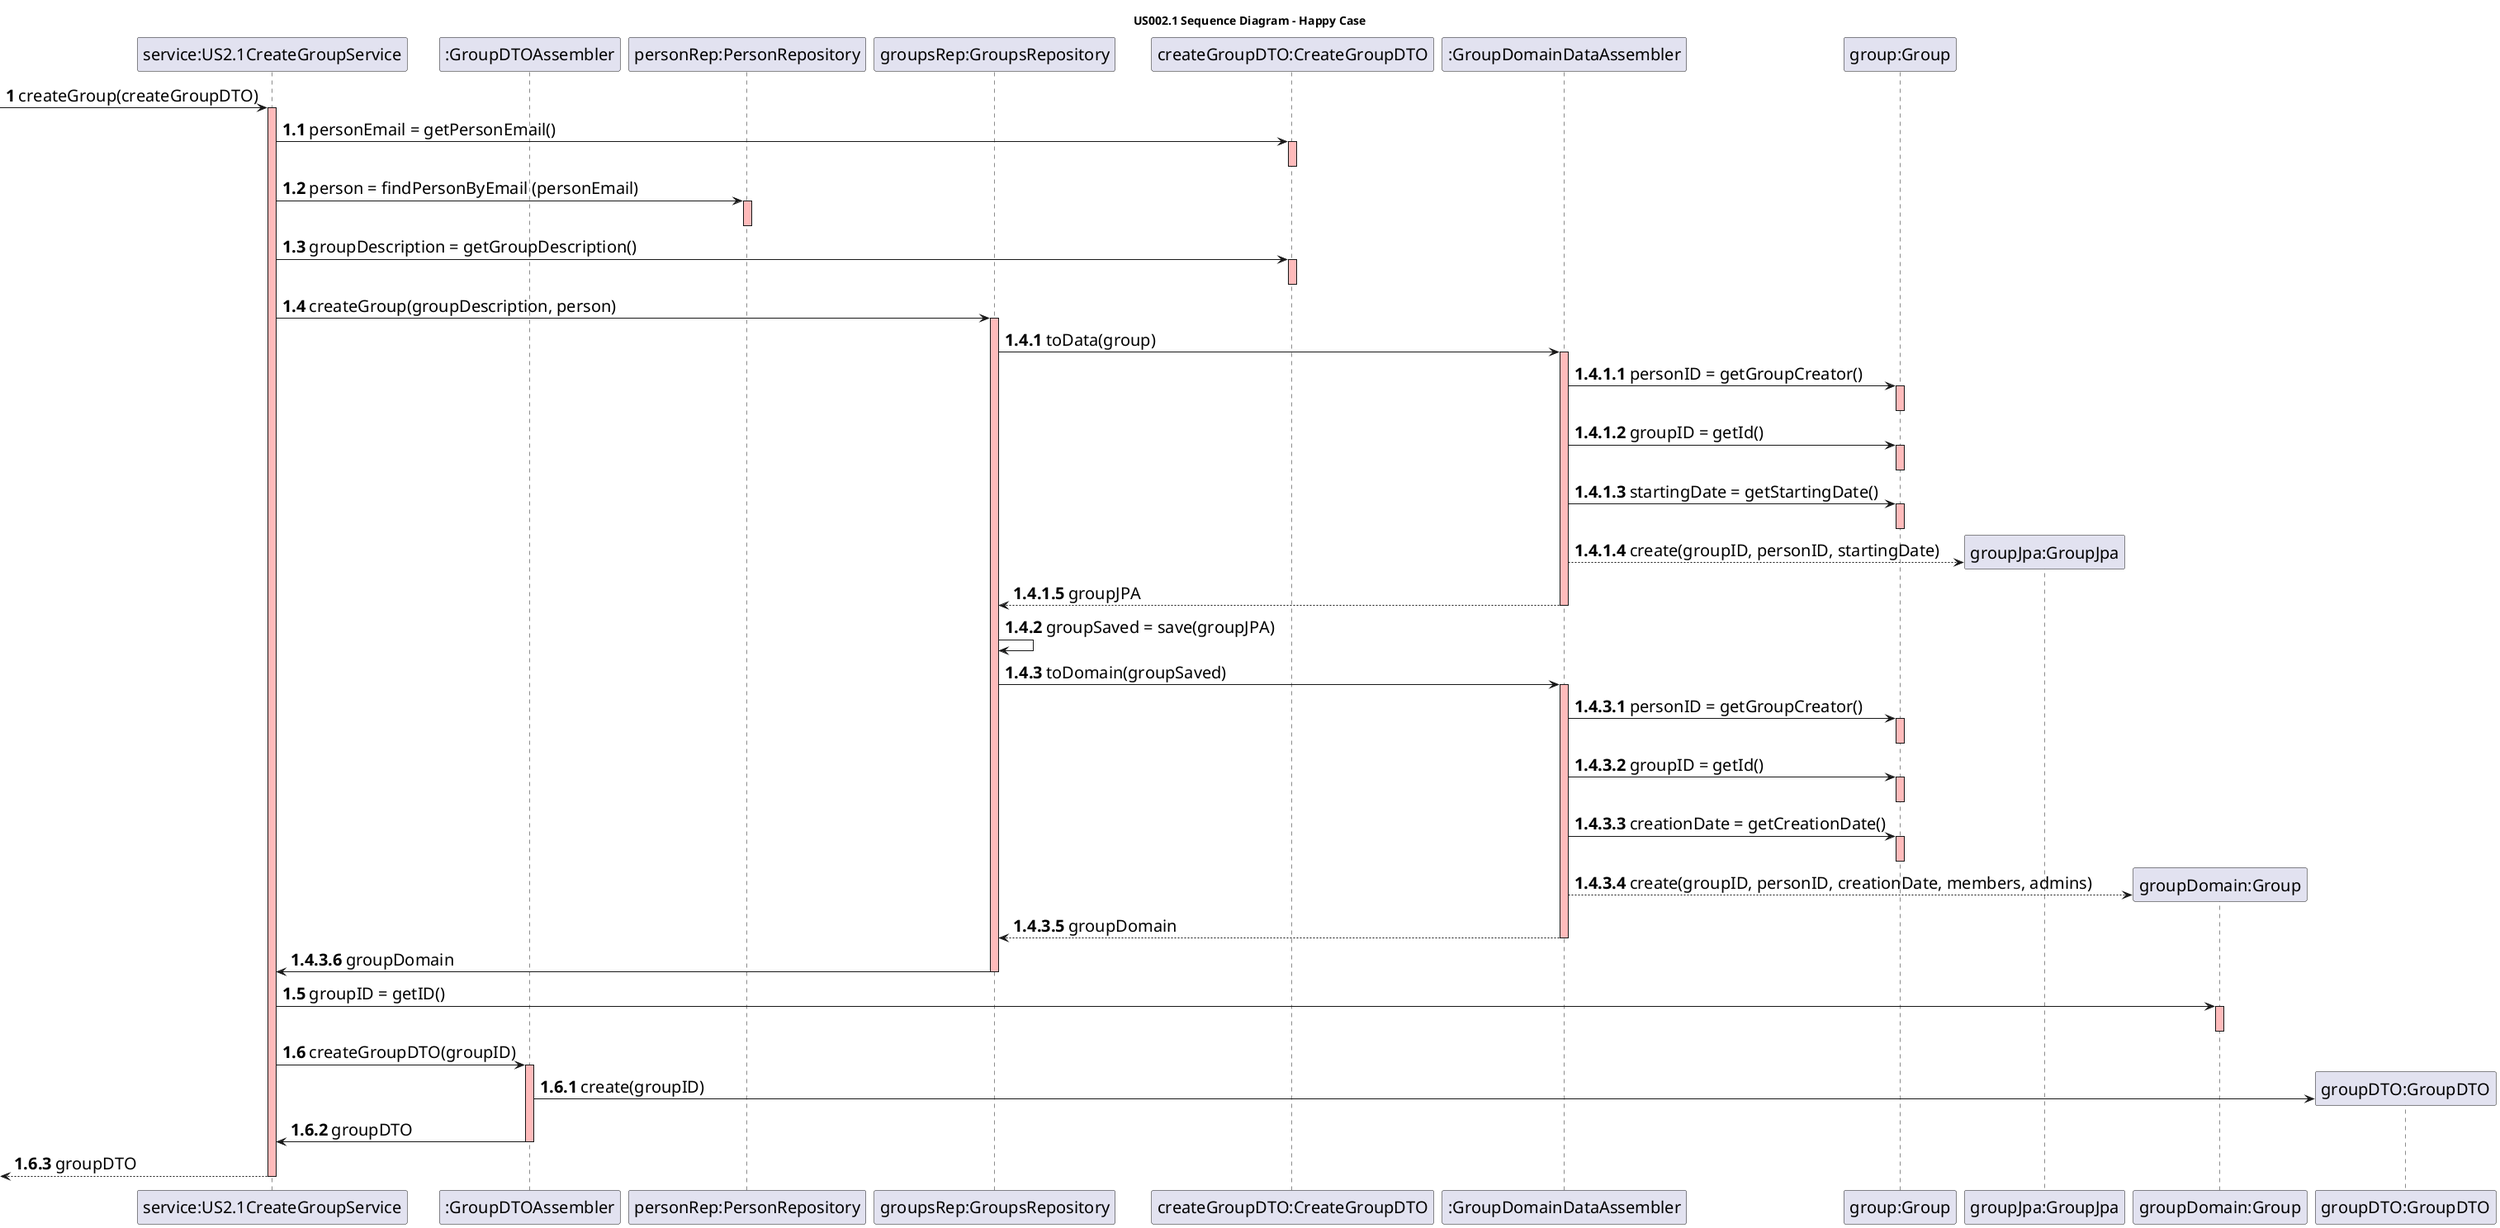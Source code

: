 @startuml

skinparam DefaultFontSize 20

title <b>US002.1 Sequence Diagram - Happy Case</b>

participant "service:US2.1CreateGroupService"
participant ":GroupDTOAssembler"
participant "personRep:PersonRepository"
participant "groupsRep:GroupsRepository"

autonumber
 -> "service:US2.1CreateGroupService" : createGroup(createGroupDTO)

autonumber 1.1
activate "service:US2.1CreateGroupService" #FFBBBB
"service:US2.1CreateGroupService" -> "createGroupDTO:CreateGroupDTO" : personEmail = getPersonEmail()
activate "createGroupDTO:CreateGroupDTO" #FFBBBB
deactivate "createGroupDTO:CreateGroupDTO"

"service:US2.1CreateGroupService" -> "personRep:PersonRepository" : person = findPersonByEmail (personEmail)
activate "personRep:PersonRepository" #FFBBBB
deactivate "personRep:PersonRepository"

"service:US2.1CreateGroupService" -> "createGroupDTO:CreateGroupDTO" : groupDescription = getGroupDescription()
activate "createGroupDTO:CreateGroupDTO" #FFBBBB
deactivate "createGroupDTO:CreateGroupDTO"

"service:US2.1CreateGroupService" -> "groupsRep:GroupsRepository" : createGroup(groupDescription, person)
activate "groupsRep:GroupsRepository" #FFBBBB

autonumber 1.4.1
"groupsRep:GroupsRepository"->":GroupDomainDataAssembler":toData(group)

autonumber 1.4.1.1
activate ":GroupDomainDataAssembler" #FFBBBB

":GroupDomainDataAssembler"->"group:Group" : personID = getGroupCreator()
activate "group:Group" #FFBBBB
deactivate "group:Group"

":GroupDomainDataAssembler"->"group:Group" : groupID = getId()
activate "group:Group" #FFBBBB
deactivate "group:Group"

":GroupDomainDataAssembler"->"group:Group" : startingDate = getStartingDate()
activate "group:Group" #FFBBBB
deactivate "group:Group"

create "groupJpa:GroupJpa"
":GroupDomainDataAssembler"-->"groupJpa:GroupJpa" : create(groupID, personID, startingDate)
":GroupDomainDataAssembler"-->"groupsRep:GroupsRepository" : groupJPA
deactivate ":GroupDomainDataAssembler"

autonumber 1.4.2
"groupsRep:GroupsRepository" -> "groupsRep:GroupsRepository" : groupSaved = save(groupJPA)

autonumber 1.4.3
"groupsRep:GroupsRepository"->":GroupDomainDataAssembler":toDomain(groupSaved)
activate ":GroupDomainDataAssembler" #FFBBBB

autonumber 1.4.3.1
":GroupDomainDataAssembler"->"group:Group" : personID = getGroupCreator()
activate "group:Group" #FFBBBB
deactivate "group:Group"

":GroupDomainDataAssembler"->"group:Group" : groupID = getId()
activate "group:Group" #FFBBBB
deactivate "group:Group"

":GroupDomainDataAssembler"->"group:Group" : creationDate = getCreationDate()
activate "group:Group" #FFBBBB
deactivate "group:Group"

create "groupDomain:Group"
":GroupDomainDataAssembler"-->"groupDomain:Group" : create(groupID, personID, creationDate, members, admins)
":GroupDomainDataAssembler"-->"groupsRep:GroupsRepository" : groupDomain
deactivate ":GroupDomainDataAssembler"

"groupsRep:GroupsRepository"->"service:US2.1CreateGroupService" : groupDomain
deactivate "groupsRep:GroupsRepository"

autonumber 1.5
"service:US2.1CreateGroupService"->"groupDomain:Group" : groupID = getID()
activate "groupDomain:Group" #FFBBBB
deactivate "groupDomain:Group"

"service:US2.1CreateGroupService"->":GroupDTOAssembler" : createGroupDTO(groupID)
activate ":GroupDTOAssembler" #FFBBBB
create "groupDTO:GroupDTO"

autonumber 1.6.1
":GroupDTOAssembler"->"groupDTO:GroupDTO" : create(groupID)
":GroupDTOAssembler"->"service:US2.1CreateGroupService": groupDTO
deactivate ":GroupDTOAssembler"

<-- "service:US2.1CreateGroupService" : groupDTO
deactivate "service:US2.1CreateGroupService"

@enduml

